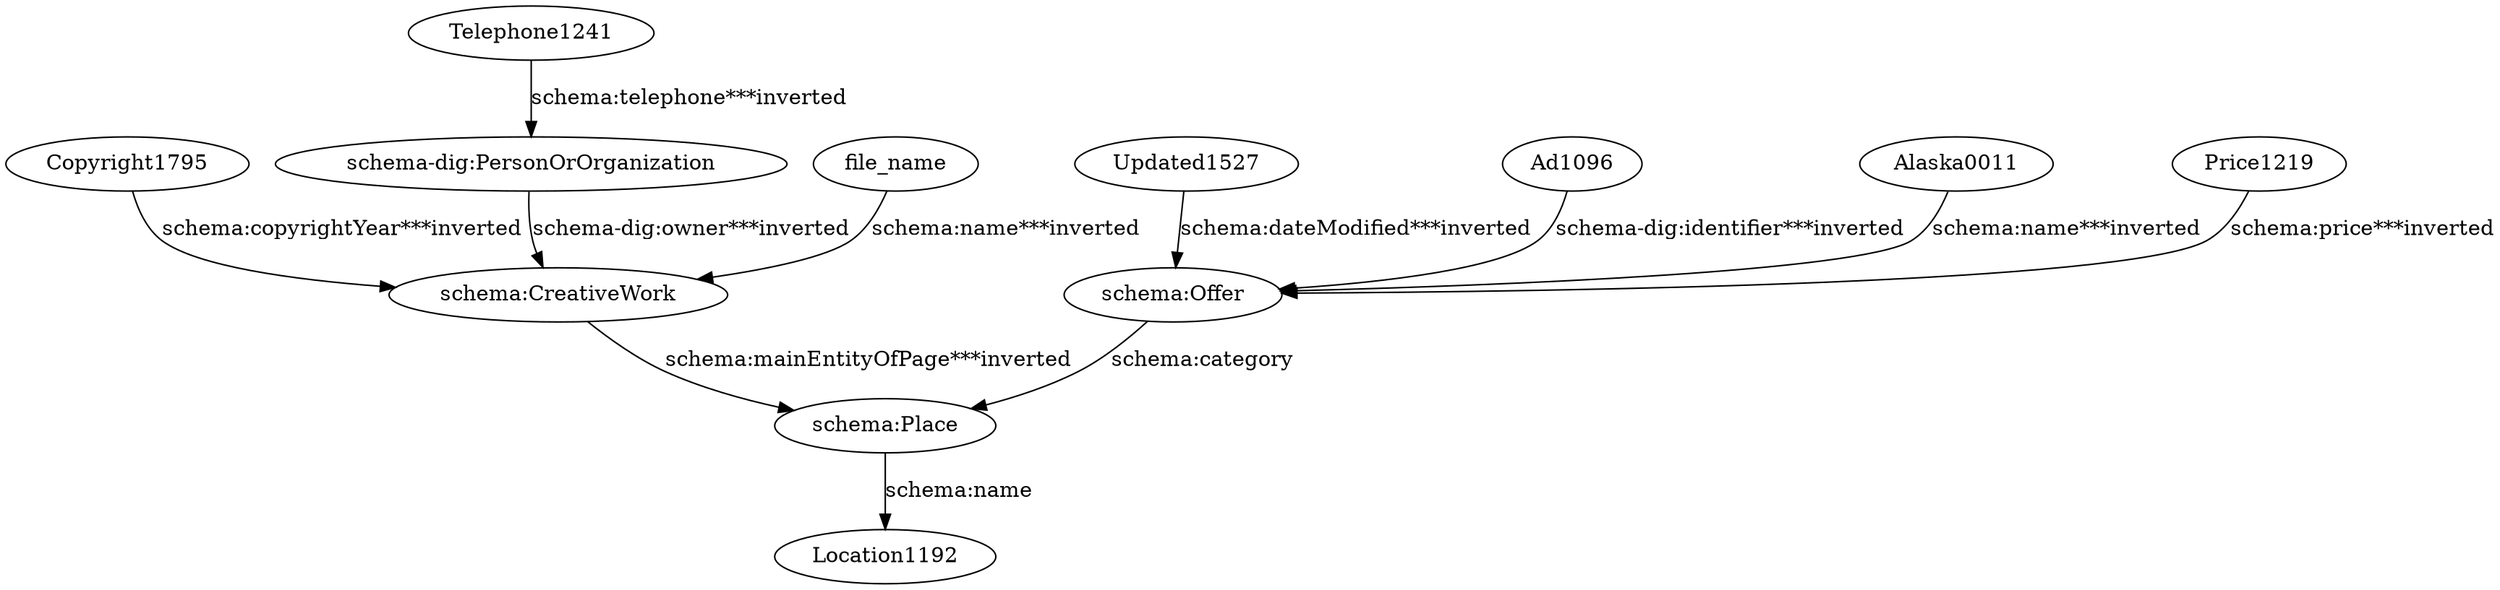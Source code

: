digraph {
  Ad1096 [type=attribute_name,label=Ad1096]
  "schema:Offer1" [type=class_uri,label="schema:Offer"]
  Alaska0011 [type=attribute_name,label=Alaska0011]
  Copyright1795 [type=attribute_name,label=Copyright1795]
  "schema:CreativeWork1" [type=class_uri,label="schema:CreativeWork"]
  Price1219 [type=attribute_name,label=Price1219]
  Telephone1241 [type=attribute_name,label=Telephone1241]
  "schema-dig:PersonOrOrganization1" [type=class_uri,label="schema-dig:PersonOrOrganization"]
  Updated1527 [type=attribute_name,label=Updated1527]
  file_name [type=attribute_name,label=file_name]
  "schema:Place1" [type=class_uri,label="schema:Place"]
  Location1192 [type=attribute_name,label=Location1192]
  Ad1096 -> "schema:Offer1" [type=st_property_uri,label="schema-dig:identifier***inverted",weight=1]
  Alaska0011 -> "schema:Offer1" [type=st_property_uri,label="schema:name***inverted",weight=1]
  Copyright1795 -> "schema:CreativeWork1" [type=st_property_uri,label="schema:copyrightYear***inverted",weight=1]
  Price1219 -> "schema:Offer1" [type=st_property_uri,label="schema:price***inverted",weight=1]
  Telephone1241 -> "schema-dig:PersonOrOrganization1" [type=st_property_uri,label="schema:telephone***inverted",weight=1]
  Updated1527 -> "schema:Offer1" [type=st_property_uri,label="schema:dateModified***inverted",weight=1]
  file_name -> "schema:CreativeWork1" [type=st_property_uri,label="schema:name***inverted",weight=1]
  "schema-dig:PersonOrOrganization1" -> "schema:CreativeWork1" [type=inherited,label="schema-dig:owner***inverted",weight=4]
  "schema:CreativeWork1" -> "schema:Place1" [type=inherited,label="schema:mainEntityOfPage***inverted",weight=4]
  "schema:Offer1" -> "schema:Place1" [label="schema:category",type=inherited,weight=4]
  "schema:Place1" -> Location1192 [label="schema:name",type=st_property_uri]
}
